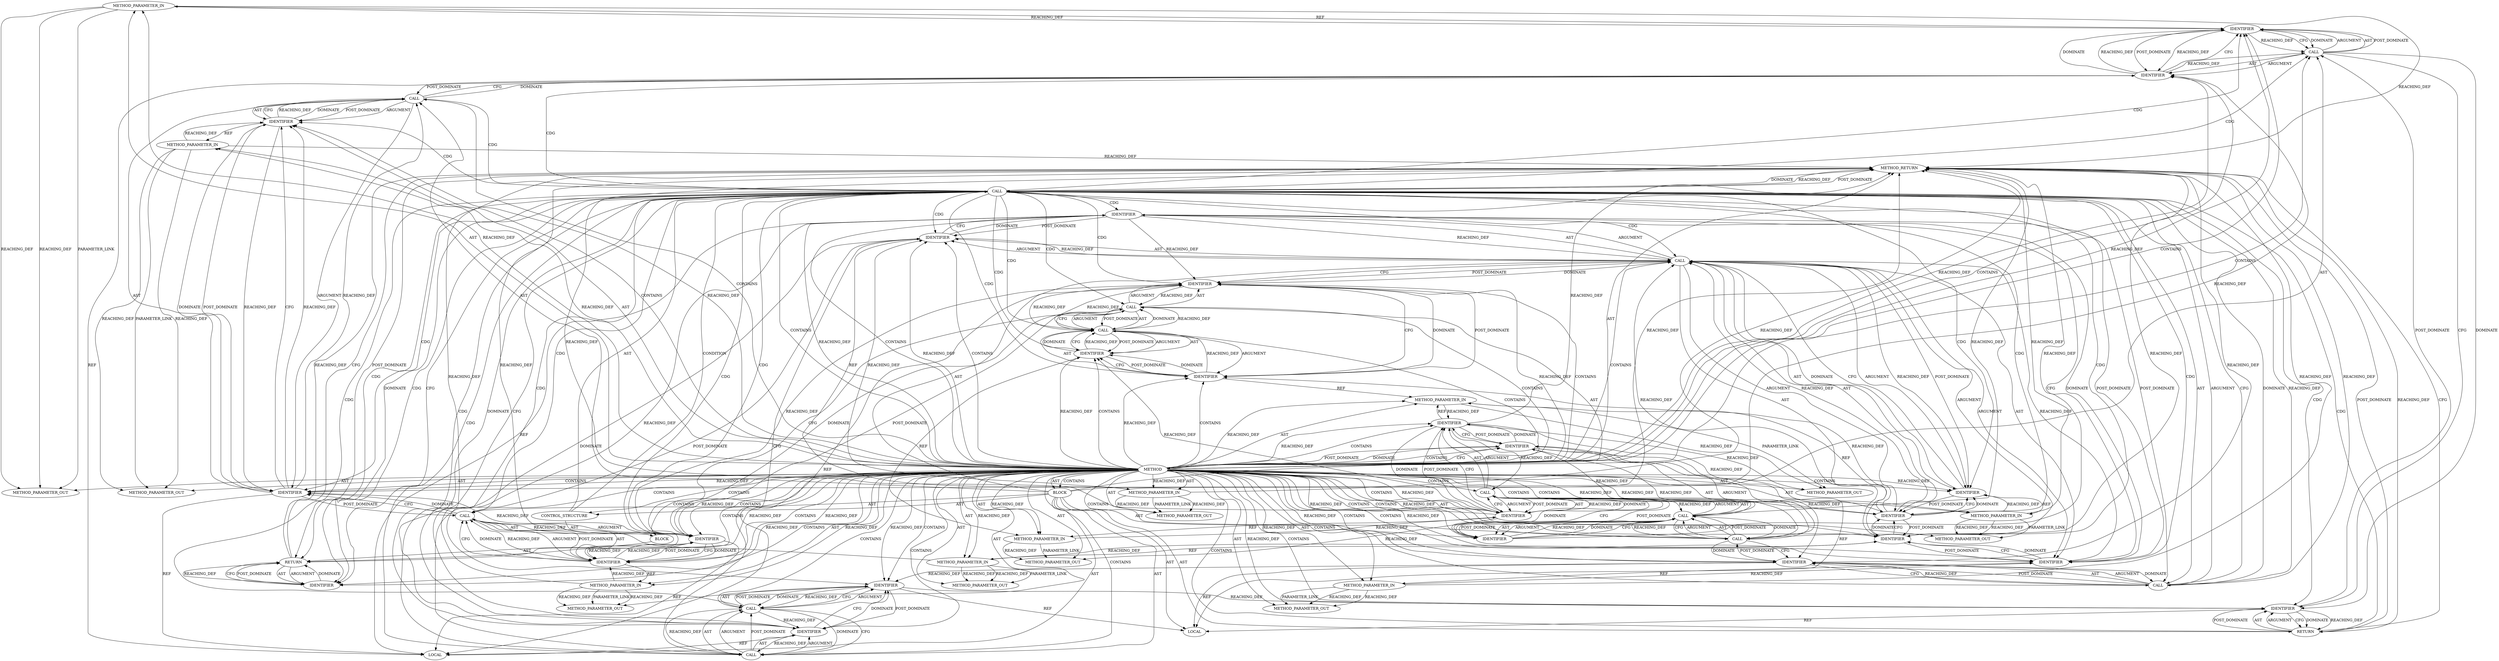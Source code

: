 digraph {
  124 [label=METHOD_PARAMETER_IN ORDER=9 CODE="int errcode" IS_VARIADIC=false COLUMN_NUMBER=38 LINE_NUMBER=99 TYPE_FULL_NAME="int" EVALUATION_STRATEGY="BY_VALUE" INDEX=9 NAME="errcode"]
  115 [label=METHOD COLUMN_NUMBER=1 LINE_NUMBER=97 COLUMN_NUMBER_END=1 IS_EXTERNAL=false SIGNATURE="struct sk_buff tipc_msg_create (uint,uint,uint,uint,u32,u32,u32,u32,int)" NAME="tipc_msg_create" AST_PARENT_TYPE="TYPE_DECL" AST_PARENT_FULL_NAME="file_code_old-97bf6f81-tipc_buf_append-145.c:<global>" ORDER=5 CODE="struct sk_buff *tipc_msg_create(uint user, uint type,
				uint hdr_sz, uint data_sz, u32 dnode,
				u32 onode, u32 dport, u32 oport, int errcode)
{
	struct tipc_msg *msg;
	struct sk_buff *buf;

	buf = tipc_buf_acquire(hdr_sz + data_sz, GFP_ATOMIC);
	if (unlikely(!buf))
		return NULL;

	msg = buf_msg(buf);
	tipc_msg_init(onode, msg, user, type, hdr_sz, dnode);
	msg_set_size(msg, hdr_sz + data_sz);
	msg_set_origport(msg, oport);
	msg_set_destport(msg, dport);
	msg_set_errcode(msg, errcode);
	return buf;
}" FULL_NAME="tipc_msg_create" LINE_NUMBER_END=115 FILENAME="file_code_old-97bf6f81-tipc_buf_append-145.c"]
  2722 [label=METHOD_PARAMETER_OUT ORDER=9 CODE="int errcode" IS_VARIADIC=false COLUMN_NUMBER=38 LINE_NUMBER=99 TYPE_FULL_NAME="int" EVALUATION_STRATEGY="BY_VALUE" INDEX=9 NAME="errcode"]
  2721 [label=METHOD_PARAMETER_OUT ORDER=8 CODE="u32 oport" IS_VARIADIC=false COLUMN_NUMBER=27 LINE_NUMBER=99 TYPE_FULL_NAME="u32" EVALUATION_STRATEGY="BY_VALUE" INDEX=8 NAME="oport"]
  2720 [label=METHOD_PARAMETER_OUT ORDER=7 CODE="u32 dport" IS_VARIADIC=false COLUMN_NUMBER=16 LINE_NUMBER=99 TYPE_FULL_NAME="u32" EVALUATION_STRATEGY="BY_VALUE" INDEX=7 NAME="dport"]
  136 [label=CALL ORDER=1 ARGUMENT_INDEX=-1 CODE="unlikely(!buf)" COLUMN_NUMBER=6 METHOD_FULL_NAME="unlikely" LINE_NUMBER=105 TYPE_FULL_NAME="<empty>" DISPATCH_TYPE="STATIC_DISPATCH" SIGNATURE="" NAME="unlikely"]
  129 [label=IDENTIFIER ORDER=1 ARGUMENT_INDEX=1 CODE="buf" COLUMN_NUMBER=2 LINE_NUMBER=104 TYPE_FULL_NAME="sk_buff*" NAME="buf"]
  138 [label=IDENTIFIER ORDER=1 ARGUMENT_INDEX=1 CODE="buf" COLUMN_NUMBER=16 LINE_NUMBER=105 TYPE_FULL_NAME="sk_buff*" NAME="buf"]
  148 [label=IDENTIFIER ORDER=2 ARGUMENT_INDEX=2 CODE="msg" COLUMN_NUMBER=23 LINE_NUMBER=109 TYPE_FULL_NAME="tipc_msg*" NAME="msg"]
  152 [label=IDENTIFIER ORDER=6 ARGUMENT_INDEX=6 CODE="dnode" COLUMN_NUMBER=48 LINE_NUMBER=109 TYPE_FULL_NAME="u32" NAME="dnode"]
  166 [label=IDENTIFIER ORDER=2 ARGUMENT_INDEX=2 CODE="errcode" COLUMN_NUMBER=23 LINE_NUMBER=113 TYPE_FULL_NAME="int" NAME="errcode"]
  130 [label=CALL ORDER=2 ARGUMENT_INDEX=2 CODE="tipc_buf_acquire(hdr_sz + data_sz, GFP_ATOMIC)" COLUMN_NUMBER=8 METHOD_FULL_NAME="tipc_buf_acquire" LINE_NUMBER=104 TYPE_FULL_NAME="<empty>" DISPATCH_TYPE="STATIC_DISPATCH" SIGNATURE="" NAME="tipc_buf_acquire"]
  158 [label=CALL ORDER=8 ARGUMENT_INDEX=-1 CODE="msg_set_origport(msg, oport)" COLUMN_NUMBER=2 METHOD_FULL_NAME="msg_set_origport" LINE_NUMBER=111 TYPE_FULL_NAME="<empty>" DISPATCH_TYPE="STATIC_DISPATCH" SIGNATURE="" NAME="msg_set_origport"]
  2719 [label=METHOD_PARAMETER_OUT ORDER=6 CODE="u32 onode" IS_VARIADIC=false COLUMN_NUMBER=5 LINE_NUMBER=99 TYPE_FULL_NAME="u32" EVALUATION_STRATEGY="BY_VALUE" INDEX=6 NAME="onode"]
  2718 [label=METHOD_PARAMETER_OUT ORDER=5 CODE="u32 dnode" IS_VARIADIC=false COLUMN_NUMBER=32 LINE_NUMBER=98 TYPE_FULL_NAME="u32" EVALUATION_STRATEGY="BY_VALUE" INDEX=5 NAME="dnode"]
  128 [label=CALL ORDER=3 ARGUMENT_INDEX=-1 CODE="buf = tipc_buf_acquire(hdr_sz + data_sz, GFP_ATOMIC)" COLUMN_NUMBER=2 METHOD_FULL_NAME="<operator>.assignment" LINE_NUMBER=104 TYPE_FULL_NAME="<empty>" DISPATCH_TYPE="STATIC_DISPATCH" SIGNATURE="" NAME="<operator>.assignment"]
  135 [label=CONTROL_STRUCTURE CONTROL_STRUCTURE_TYPE="IF" ORDER=4 PARSER_TYPE_NAME="CASTIfStatement" ARGUMENT_INDEX=-1 CODE="if (unlikely(!buf))" COLUMN_NUMBER=2 LINE_NUMBER=105]
  127 [label=LOCAL ORDER=2 CODE="struct sk_buff* buf" COLUMN_NUMBER=17 LINE_NUMBER=102 TYPE_FULL_NAME="sk_buff*" NAME="buf"]
  157 [label=IDENTIFIER ORDER=2 ARGUMENT_INDEX=2 CODE="data_sz" COLUMN_NUMBER=29 LINE_NUMBER=110 TYPE_FULL_NAME="uint" NAME="data_sz"]
  168 [label=IDENTIFIER ORDER=1 ARGUMENT_INDEX=-1 CODE="buf" COLUMN_NUMBER=9 LINE_NUMBER=114 TYPE_FULL_NAME="sk_buff*" NAME="buf"]
  126 [label=LOCAL ORDER=1 CODE="struct tipc_msg* msg" COLUMN_NUMBER=18 LINE_NUMBER=101 TYPE_FULL_NAME="tipc_msg*" NAME="msg"]
  169 [label=METHOD_RETURN ORDER=11 CODE="RET" COLUMN_NUMBER=1 LINE_NUMBER=97 TYPE_FULL_NAME="struct sk_buff" EVALUATION_STRATEGY="BY_VALUE"]
  140 [label=RETURN ORDER=1 ARGUMENT_INDEX=1 CODE="return NULL;" COLUMN_NUMBER=3 LINE_NUMBER=106]
  167 [label=RETURN ORDER=11 ARGUMENT_INDEX=-1 CODE="return buf;" COLUMN_NUMBER=2 LINE_NUMBER=114]
  151 [label=IDENTIFIER ORDER=5 ARGUMENT_INDEX=5 CODE="hdr_sz" COLUMN_NUMBER=40 LINE_NUMBER=109 TYPE_FULL_NAME="uint" NAME="hdr_sz"]
  153 [label=CALL ORDER=7 ARGUMENT_INDEX=-1 CODE="msg_set_size(msg, hdr_sz + data_sz)" COLUMN_NUMBER=2 METHOD_FULL_NAME="msg_set_size" LINE_NUMBER=110 TYPE_FULL_NAME="<empty>" DISPATCH_TYPE="STATIC_DISPATCH" SIGNATURE="" NAME="msg_set_size"]
  2717 [label=METHOD_PARAMETER_OUT ORDER=4 CODE="uint data_sz" IS_VARIADIC=false COLUMN_NUMBER=18 LINE_NUMBER=98 TYPE_FULL_NAME="uint" EVALUATION_STRATEGY="BY_VALUE" INDEX=4 NAME="data_sz"]
  156 [label=IDENTIFIER ORDER=1 ARGUMENT_INDEX=1 CODE="hdr_sz" COLUMN_NUMBER=20 LINE_NUMBER=110 TYPE_FULL_NAME="uint" NAME="hdr_sz"]
  123 [label=METHOD_PARAMETER_IN ORDER=8 CODE="u32 oport" IS_VARIADIC=false COLUMN_NUMBER=27 LINE_NUMBER=99 TYPE_FULL_NAME="u32" EVALUATION_STRATEGY="BY_VALUE" INDEX=8 NAME="oport"]
  119 [label=METHOD_PARAMETER_IN ORDER=4 CODE="uint data_sz" IS_VARIADIC=false COLUMN_NUMBER=18 LINE_NUMBER=98 TYPE_FULL_NAME="uint" EVALUATION_STRATEGY="BY_VALUE" INDEX=4 NAME="data_sz"]
  133 [label=IDENTIFIER ORDER=2 ARGUMENT_INDEX=2 CODE="data_sz" COLUMN_NUMBER=34 LINE_NUMBER=104 TYPE_FULL_NAME="uint" NAME="data_sz"]
  137 [label=CALL ORDER=1 ARGUMENT_INDEX=1 CODE="!buf" COLUMN_NUMBER=15 METHOD_FULL_NAME="<operator>.logicalNot" LINE_NUMBER=105 TYPE_FULL_NAME="<empty>" DISPATCH_TYPE="STATIC_DISPATCH" SIGNATURE="" NAME="<operator>.logicalNot"]
  2714 [label=METHOD_PARAMETER_OUT ORDER=1 CODE="uint user" IS_VARIADIC=false COLUMN_NUMBER=33 LINE_NUMBER=97 TYPE_FULL_NAME="uint" EVALUATION_STRATEGY="BY_VALUE" INDEX=1 NAME="user"]
  122 [label=METHOD_PARAMETER_IN ORDER=7 CODE="u32 dport" IS_VARIADIC=false COLUMN_NUMBER=16 LINE_NUMBER=99 TYPE_FULL_NAME="u32" EVALUATION_STRATEGY="BY_VALUE" INDEX=7 NAME="dport"]
  145 [label=IDENTIFIER ORDER=1 ARGUMENT_INDEX=1 CODE="buf" COLUMN_NUMBER=16 LINE_NUMBER=108 TYPE_FULL_NAME="sk_buff*" NAME="buf"]
  155 [label=CALL ORDER=2 ARGUMENT_INDEX=2 CODE="hdr_sz + data_sz" COLUMN_NUMBER=20 METHOD_FULL_NAME="<operator>.addition" LINE_NUMBER=110 TYPE_FULL_NAME="<empty>" DISPATCH_TYPE="STATIC_DISPATCH" SIGNATURE="" NAME="<operator>.addition"]
  142 [label=CALL ORDER=5 ARGUMENT_INDEX=-1 CODE="msg = buf_msg(buf)" COLUMN_NUMBER=2 METHOD_FULL_NAME="<operator>.assignment" LINE_NUMBER=108 TYPE_FULL_NAME="<empty>" DISPATCH_TYPE="STATIC_DISPATCH" SIGNATURE="" NAME="<operator>.assignment"]
  144 [label=CALL ORDER=2 ARGUMENT_INDEX=2 CODE="buf_msg(buf)" COLUMN_NUMBER=8 METHOD_FULL_NAME="buf_msg" LINE_NUMBER=108 TYPE_FULL_NAME="<empty>" DISPATCH_TYPE="STATIC_DISPATCH" SIGNATURE="" NAME="buf_msg"]
  125 [label=BLOCK ORDER=10 ARGUMENT_INDEX=-1 CODE="{
	struct tipc_msg *msg;
	struct sk_buff *buf;

	buf = tipc_buf_acquire(hdr_sz + data_sz, GFP_ATOMIC);
	if (unlikely(!buf))
		return NULL;

	msg = buf_msg(buf);
	tipc_msg_init(onode, msg, user, type, hdr_sz, dnode);
	msg_set_size(msg, hdr_sz + data_sz);
	msg_set_origport(msg, oport);
	msg_set_destport(msg, dport);
	msg_set_errcode(msg, errcode);
	return buf;
}" COLUMN_NUMBER=1 LINE_NUMBER=100 TYPE_FULL_NAME="void"]
  120 [label=METHOD_PARAMETER_IN ORDER=5 CODE="u32 dnode" IS_VARIADIC=false COLUMN_NUMBER=32 LINE_NUMBER=98 TYPE_FULL_NAME="u32" EVALUATION_STRATEGY="BY_VALUE" INDEX=5 NAME="dnode"]
  134 [label=IDENTIFIER ORDER=2 ARGUMENT_INDEX=2 CODE="GFP_ATOMIC" COLUMN_NUMBER=43 LINE_NUMBER=104 TYPE_FULL_NAME="ANY" NAME="GFP_ATOMIC"]
  163 [label=IDENTIFIER ORDER=2 ARGUMENT_INDEX=2 CODE="dport" COLUMN_NUMBER=24 LINE_NUMBER=112 TYPE_FULL_NAME="u32" NAME="dport"]
  121 [label=METHOD_PARAMETER_IN ORDER=6 CODE="u32 onode" IS_VARIADIC=false COLUMN_NUMBER=5 LINE_NUMBER=99 TYPE_FULL_NAME="u32" EVALUATION_STRATEGY="BY_VALUE" INDEX=6 NAME="onode"]
  147 [label=IDENTIFIER ORDER=1 ARGUMENT_INDEX=1 CODE="onode" COLUMN_NUMBER=16 LINE_NUMBER=109 TYPE_FULL_NAME="u32" NAME="onode"]
  117 [label=METHOD_PARAMETER_IN ORDER=2 CODE="uint type" IS_VARIADIC=false COLUMN_NUMBER=44 LINE_NUMBER=97 TYPE_FULL_NAME="uint" EVALUATION_STRATEGY="BY_VALUE" INDEX=2 NAME="type"]
  165 [label=IDENTIFIER ORDER=1 ARGUMENT_INDEX=1 CODE="msg" COLUMN_NUMBER=18 LINE_NUMBER=113 TYPE_FULL_NAME="tipc_msg*" NAME="msg"]
  150 [label=IDENTIFIER ORDER=4 ARGUMENT_INDEX=4 CODE="type" COLUMN_NUMBER=34 LINE_NUMBER=109 TYPE_FULL_NAME="uint" NAME="type"]
  139 [label=BLOCK ORDER=2 ARGUMENT_INDEX=-1 CODE="<empty>" COLUMN_NUMBER=3 LINE_NUMBER=106 TYPE_FULL_NAME="void"]
  132 [label=IDENTIFIER ORDER=1 ARGUMENT_INDEX=1 CODE="hdr_sz" COLUMN_NUMBER=25 LINE_NUMBER=104 TYPE_FULL_NAME="uint" NAME="hdr_sz"]
  146 [label=CALL ORDER=6 ARGUMENT_INDEX=-1 CODE="tipc_msg_init(onode, msg, user, type, hdr_sz, dnode)" COLUMN_NUMBER=2 METHOD_FULL_NAME="tipc_msg_init" LINE_NUMBER=109 TYPE_FULL_NAME="<empty>" DISPATCH_TYPE="STATIC_DISPATCH" SIGNATURE="" NAME="tipc_msg_init"]
  141 [label=IDENTIFIER ORDER=1 ARGUMENT_INDEX=-1 CODE="NULL" COLUMN_NUMBER=10 LINE_NUMBER=106 TYPE_FULL_NAME="ANY" NAME="NULL"]
  149 [label=IDENTIFIER ORDER=3 ARGUMENT_INDEX=3 CODE="user" COLUMN_NUMBER=28 LINE_NUMBER=109 TYPE_FULL_NAME="uint" NAME="user"]
  2715 [label=METHOD_PARAMETER_OUT ORDER=2 CODE="uint type" IS_VARIADIC=false COLUMN_NUMBER=44 LINE_NUMBER=97 TYPE_FULL_NAME="uint" EVALUATION_STRATEGY="BY_VALUE" INDEX=2 NAME="type"]
  116 [label=METHOD_PARAMETER_IN ORDER=1 CODE="uint user" IS_VARIADIC=false COLUMN_NUMBER=33 LINE_NUMBER=97 TYPE_FULL_NAME="uint" EVALUATION_STRATEGY="BY_VALUE" INDEX=1 NAME="user"]
  143 [label=IDENTIFIER ORDER=1 ARGUMENT_INDEX=1 CODE="msg" COLUMN_NUMBER=2 LINE_NUMBER=108 TYPE_FULL_NAME="tipc_msg*" NAME="msg"]
  159 [label=IDENTIFIER ORDER=1 ARGUMENT_INDEX=1 CODE="msg" COLUMN_NUMBER=19 LINE_NUMBER=111 TYPE_FULL_NAME="tipc_msg*" NAME="msg"]
  164 [label=CALL ORDER=10 ARGUMENT_INDEX=-1 CODE="msg_set_errcode(msg, errcode)" COLUMN_NUMBER=2 METHOD_FULL_NAME="msg_set_errcode" LINE_NUMBER=113 TYPE_FULL_NAME="<empty>" DISPATCH_TYPE="STATIC_DISPATCH" SIGNATURE="" NAME="msg_set_errcode"]
  2716 [label=METHOD_PARAMETER_OUT ORDER=3 CODE="uint hdr_sz" IS_VARIADIC=false COLUMN_NUMBER=5 LINE_NUMBER=98 TYPE_FULL_NAME="uint" EVALUATION_STRATEGY="BY_VALUE" INDEX=3 NAME="hdr_sz"]
  161 [label=CALL ORDER=9 ARGUMENT_INDEX=-1 CODE="msg_set_destport(msg, dport)" COLUMN_NUMBER=2 METHOD_FULL_NAME="msg_set_destport" LINE_NUMBER=112 TYPE_FULL_NAME="<empty>" DISPATCH_TYPE="STATIC_DISPATCH" SIGNATURE="" NAME="msg_set_destport"]
  118 [label=METHOD_PARAMETER_IN ORDER=3 CODE="uint hdr_sz" IS_VARIADIC=false COLUMN_NUMBER=5 LINE_NUMBER=98 TYPE_FULL_NAME="uint" EVALUATION_STRATEGY="BY_VALUE" INDEX=3 NAME="hdr_sz"]
  160 [label=IDENTIFIER ORDER=2 ARGUMENT_INDEX=2 CODE="oport" COLUMN_NUMBER=24 LINE_NUMBER=111 TYPE_FULL_NAME="u32" NAME="oport"]
  154 [label=IDENTIFIER ORDER=1 ARGUMENT_INDEX=1 CODE="msg" COLUMN_NUMBER=15 LINE_NUMBER=110 TYPE_FULL_NAME="tipc_msg*" NAME="msg"]
  131 [label=CALL ORDER=1 ARGUMENT_INDEX=1 CODE="hdr_sz + data_sz" COLUMN_NUMBER=25 METHOD_FULL_NAME="<operator>.addition" LINE_NUMBER=104 TYPE_FULL_NAME="<empty>" DISPATCH_TYPE="STATIC_DISPATCH" SIGNATURE="" NAME="<operator>.addition"]
  162 [label=IDENTIFIER ORDER=1 ARGUMENT_INDEX=1 CODE="msg" COLUMN_NUMBER=19 LINE_NUMBER=112 TYPE_FULL_NAME="tipc_msg*" NAME="msg"]
  163 -> 161 [label=CFG ]
  151 -> 150 [label=POST_DOMINATE ]
  163 -> 162 [label=POST_DOMINATE ]
  115 -> 159 [label=REACHING_DEF VARIABLE=""]
  160 -> 158 [label=CFG ]
  115 -> 152 [label=REACHING_DEF VARIABLE=""]
  136 -> 150 [label=CDG ]
  146 -> 152 [label=POST_DOMINATE ]
  130 -> 131 [label=ARGUMENT ]
  132 -> 2716 [label=REACHING_DEF VARIABLE="hdr_sz"]
  137 -> 138 [label=POST_DOMINATE ]
  166 -> 164 [label=REACHING_DEF VARIABLE="errcode"]
  115 -> 147 [label=REACHING_DEF VARIABLE=""]
  136 -> 164 [label=CDG ]
  115 -> 117 [label=REACHING_DEF VARIABLE=""]
  133 -> 119 [label=REF ]
  155 -> 153 [label=DOMINATE ]
  115 -> 132 [label=REACHING_DEF VARIABLE=""]
  148 -> 147 [label=POST_DOMINATE ]
  159 -> 158 [label=REACHING_DEF VARIABLE="msg"]
  162 -> 161 [label=REACHING_DEF VARIABLE="msg"]
  144 -> 145 [label=ARGUMENT ]
  144 -> 145 [label=AST ]
  115 -> 148 [label=REACHING_DEF VARIABLE=""]
  115 -> 2720 [label=AST ]
  136 -> 151 [label=CDG ]
  115 -> 2717 [label=AST ]
  136 -> 141 [label=DOMINATE ]
  146 -> 149 [label=ARGUMENT ]
  128 -> 129 [label=AST ]
  166 -> 124 [label=REF ]
  158 -> 162 [label=CFG ]
  115 -> 166 [label=REACHING_DEF VARIABLE=""]
  136 -> 155 [label=CDG ]
  130 -> 129 [label=REACHING_DEF VARIABLE="tipc_buf_acquire(hdr_sz + data_sz, GFP_ATOMIC)"]
  115 -> 120 [label=REACHING_DEF VARIABLE=""]
  139 -> 140 [label=AST ]
  155 -> 156 [label=AST ]
  136 -> 162 [label=CDG ]
  158 -> 160 [label=ARGUMENT ]
  164 -> 165 [label=AST ]
  140 -> 141 [label=POST_DOMINATE ]
  161 -> 162 [label=ARGUMENT ]
  144 -> 142 [label=DOMINATE ]
  144 -> 145 [label=POST_DOMINATE ]
  115 -> 118 [label=REACHING_DEF VARIABLE=""]
  150 -> 117 [label=REF ]
  146 -> 147 [label=AST ]
  115 -> 2721 [label=AST ]
  160 -> 158 [label=DOMINATE ]
  136 -> 145 [label=CDG ]
  159 -> 126 [label=REF ]
  154 -> 156 [label=DOMINATE ]
  159 -> 162 [label=REACHING_DEF VARIABLE="msg"]
  141 -> 140 [label=DOMINATE ]
  118 -> 2716 [label=PARAMETER_LINK ]
  115 -> 148 [label=CONTAINS ]
  115 -> 155 [label=CONTAINS ]
  115 -> 163 [label=CONTAINS ]
  132 -> 131 [label=REACHING_DEF VARIABLE="hdr_sz"]
  143 -> 145 [label=CFG ]
  145 -> 144 [label=DOMINATE ]
  155 -> 153 [label=REACHING_DEF VARIABLE="hdr_sz + data_sz"]
  144 -> 143 [label=REACHING_DEF VARIABLE="buf_msg(buf)"]
  152 -> 146 [label=REACHING_DEF VARIABLE="dnode"]
  121 -> 147 [label=REACHING_DEF VARIABLE="onode"]
  128 -> 138 [label=CFG ]
  165 -> 164 [label=REACHING_DEF VARIABLE="msg"]
  129 -> 132 [label=DOMINATE ]
  134 -> 131 [label=POST_DOMINATE ]
  115 -> 163 [label=REACHING_DEF VARIABLE=""]
  149 -> 146 [label=REACHING_DEF VARIABLE="user"]
  136 -> 163 [label=CDG ]
  146 -> 150 [label=AST ]
  160 -> 159 [label=REACHING_DEF VARIABLE="oport"]
  154 -> 156 [label=CFG ]
  115 -> 151 [label=CONTAINS ]
  136 -> 140 [label=CDG ]
  163 -> 122 [label=REF ]
  123 -> 169 [label=REACHING_DEF VARIABLE="oport"]
  115 -> 141 [label=REACHING_DEF VARIABLE=""]
  120 -> 2718 [label=PARAMETER_LINK ]
  130 -> 131 [label=AST ]
  115 -> 158 [label=CONTAINS ]
  136 -> 146 [label=CDG ]
  121 -> 2719 [label=REACHING_DEF VARIABLE="onode"]
  121 -> 2719 [label=REACHING_DEF VARIABLE="onode"]
  120 -> 169 [label=REACHING_DEF VARIABLE="dnode"]
  115 -> 120 [label=AST ]
  149 -> 150 [label=CFG ]
  115 -> 135 [label=CONTAINS ]
  117 -> 169 [label=REACHING_DEF VARIABLE="type"]
  154 -> 146 [label=POST_DOMINATE ]
  165 -> 126 [label=REF ]
  115 -> 168 [label=CONTAINS ]
  164 -> 166 [label=ARGUMENT ]
  138 -> 145 [label=REACHING_DEF VARIABLE="buf"]
  115 -> 129 [label=DOMINATE ]
  115 -> 141 [label=CONTAINS ]
  164 -> 165 [label=ARGUMENT ]
  117 -> 150 [label=REACHING_DEF VARIABLE="type"]
  116 -> 169 [label=REACHING_DEF VARIABLE="user"]
  115 -> 124 [label=AST ]
  149 -> 150 [label=DOMINATE ]
  136 -> 167 [label=CDG ]
  165 -> 166 [label=CFG ]
  115 -> 136 [label=CONTAINS ]
  115 -> 152 [label=CONTAINS ]
  137 -> 138 [label=AST ]
  133 -> 169 [label=REACHING_DEF VARIABLE="data_sz"]
  153 -> 154 [label=AST ]
  146 -> 154 [label=DOMINATE ]
  167 -> 168 [label=POST_DOMINATE ]
  136 -> 152 [label=CDG ]
  115 -> 157 [label=CONTAINS ]
  115 -> 154 [label=REACHING_DEF VARIABLE=""]
  132 -> 169 [label=REACHING_DEF VARIABLE="hdr_sz"]
  115 -> 2714 [label=AST ]
  130 -> 134 [label=POST_DOMINATE ]
  168 -> 167 [label=CFG ]
  130 -> 134 [label=AST ]
  142 -> 147 [label=DOMINATE ]
  115 -> 129 [label=CONTAINS ]
  136 -> 148 [label=CDG ]
  115 -> 128 [label=CONTAINS ]
  129 -> 132 [label=CFG ]
  163 -> 162 [label=REACHING_DEF VARIABLE="dport"]
  159 -> 160 [label=CFG ]
  136 -> 165 [label=CDG ]
  148 -> 149 [label=CFG ]
  132 -> 133 [label=CFG ]
  137 -> 138 [label=ARGUMENT ]
  160 -> 159 [label=POST_DOMINATE ]
  138 -> 137 [label=DOMINATE ]
  115 -> 130 [label=CONTAINS ]
  115 -> 151 [label=REACHING_DEF VARIABLE=""]
  146 -> 151 [label=AST ]
  124 -> 2722 [label=REACHING_DEF VARIABLE="errcode"]
  124 -> 2722 [label=REACHING_DEF VARIABLE="errcode"]
  156 -> 157 [label=DOMINATE ]
  121 -> 2719 [label=PARAMETER_LINK ]
  147 -> 148 [label=CFG ]
  132 -> 118 [label=REF ]
  169 -> 136 [label=POST_DOMINATE ]
  115 -> 131 [label=CONTAINS ]
  128 -> 130 [label=ARGUMENT ]
  162 -> 163 [label=CFG ]
  137 -> 169 [label=REACHING_DEF VARIABLE="!buf"]
  115 -> 2719 [label=AST ]
  148 -> 126 [label=REF ]
  119 -> 2717 [label=REACHING_DEF VARIABLE="data_sz"]
  150 -> 149 [label=POST_DOMINATE ]
  136 -> 159 [label=CDG ]
  115 -> 133 [label=CONTAINS ]
  138 -> 137 [label=CFG ]
  115 -> 145 [label=REACHING_DEF VARIABLE=""]
  136 -> 141 [label=CDG ]
  115 -> 160 [label=CONTAINS ]
  123 -> 2721 [label=PARAMETER_LINK ]
  166 -> 165 [label=POST_DOMINATE ]
  134 -> 130 [label=REACHING_DEF VARIABLE="GFP_ATOMIC"]
  115 -> 161 [label=CONTAINS ]
  115 -> 150 [label=CONTAINS ]
  158 -> 159 [label=ARGUMENT ]
  136 -> 157 [label=CDG ]
  122 -> 163 [label=REACHING_DEF VARIABLE="dport"]
  128 -> 138 [label=DOMINATE ]
  115 -> 145 [label=CONTAINS ]
  167 -> 169 [label=REACHING_DEF VARIABLE="<RET>"]
  155 -> 157 [label=AST ]
  125 -> 126 [label=AST ]
  115 -> 153 [label=CONTAINS ]
  136 -> 169 [label=DOMINATE ]
  115 -> 122 [label=REACHING_DEF VARIABLE=""]
  147 -> 121 [label=REF ]
  142 -> 147 [label=CFG ]
  123 -> 160 [label=REACHING_DEF VARIABLE="oport"]
  154 -> 159 [label=REACHING_DEF VARIABLE="msg"]
  125 -> 161 [label=AST ]
  115 -> 129 [label=CFG ]
  125 -> 127 [label=AST ]
  142 -> 144 [label=AST ]
  141 -> 140 [label=REACHING_DEF VARIABLE="NULL"]
  138 -> 169 [label=REACHING_DEF VARIABLE="buf"]
  115 -> 149 [label=CONTAINS ]
  155 -> 157 [label=POST_DOMINATE ]
  162 -> 163 [label=REACHING_DEF VARIABLE="msg"]
  115 -> 149 [label=REACHING_DEF VARIABLE=""]
  163 -> 161 [label=REACHING_DEF VARIABLE="dport"]
  137 -> 136 [label=REACHING_DEF VARIABLE="!buf"]
  115 -> 140 [label=CONTAINS ]
  161 -> 165 [label=CFG ]
  125 -> 142 [label=AST ]
  115 -> 2715 [label=AST ]
  132 -> 151 [label=REACHING_DEF VARIABLE="hdr_sz"]
  168 -> 164 [label=POST_DOMINATE ]
  115 -> 156 [label=REACHING_DEF VARIABLE=""]
  144 -> 142 [label=CFG ]
  115 -> 166 [label=CONTAINS ]
  154 -> 126 [label=REF ]
  117 -> 2715 [label=REACHING_DEF VARIABLE="type"]
  117 -> 2715 [label=REACHING_DEF VARIABLE="type"]
  136 -> 143 [label=DOMINATE ]
  128 -> 130 [label=AST ]
  135 -> 136 [label=AST ]
  124 -> 169 [label=REACHING_DEF VARIABLE="errcode"]
  115 -> 146 [label=CONTAINS ]
  115 -> 164 [label=CONTAINS ]
  115 -> 156 [label=CONTAINS ]
  115 -> 169 [label=AST ]
  148 -> 146 [label=REACHING_DEF VARIABLE="msg"]
  156 -> 155 [label=REACHING_DEF VARIABLE="hdr_sz"]
  136 -> 144 [label=CDG ]
  146 -> 150 [label=ARGUMENT ]
  167 -> 168 [label=AST ]
  124 -> 166 [label=REACHING_DEF VARIABLE="errcode"]
  154 -> 153 [label=REACHING_DEF VARIABLE="msg"]
  151 -> 146 [label=REACHING_DEF VARIABLE="hdr_sz"]
  115 -> 123 [label=AST ]
  148 -> 154 [label=REACHING_DEF VARIABLE="msg"]
  131 -> 133 [label=ARGUMENT ]
  131 -> 134 [label=CFG ]
  115 -> 138 [label=CONTAINS ]
  115 -> 140 [label=REACHING_DEF VARIABLE=""]
  155 -> 153 [label=CFG ]
  138 -> 127 [label=REF ]
  118 -> 132 [label=REACHING_DEF VARIABLE="hdr_sz"]
  152 -> 151 [label=POST_DOMINATE ]
  132 -> 133 [label=DOMINATE ]
  157 -> 155 [label=DOMINATE ]
  136 -> 166 [label=CDG ]
  130 -> 128 [label=DOMINATE ]
  115 -> 144 [label=CONTAINS ]
  153 -> 159 [label=CFG ]
  166 -> 164 [label=CFG ]
  157 -> 155 [label=CFG ]
  115 -> 138 [label=REACHING_DEF VARIABLE=""]
  143 -> 145 [label=DOMINATE ]
  131 -> 132 [label=AST ]
  136 -> 137 [label=POST_DOMINATE ]
  136 -> 161 [label=CDG ]
  115 -> 165 [label=REACHING_DEF VARIABLE=""]
  115 -> 162 [label=REACHING_DEF VARIABLE=""]
  140 -> 141 [label=AST ]
  136 -> 137 [label=AST ]
  164 -> 166 [label=AST ]
  115 -> 134 [label=REACHING_DEF VARIABLE=""]
  115 -> 116 [label=REACHING_DEF VARIABLE=""]
  146 -> 152 [label=AST ]
  119 -> 2717 [label=PARAMETER_LINK ]
  115 -> 154 [label=CONTAINS ]
  133 -> 131 [label=REACHING_DEF VARIABLE="data_sz"]
  162 -> 165 [label=REACHING_DEF VARIABLE="msg"]
  159 -> 160 [label=DOMINATE ]
  115 -> 150 [label=REACHING_DEF VARIABLE=""]
  115 -> 162 [label=CONTAINS ]
  143 -> 142 [label=REACHING_DEF VARIABLE="msg"]
  160 -> 158 [label=REACHING_DEF VARIABLE="oport"]
  151 -> 118 [label=REF ]
  136 -> 141 [label=CFG ]
  125 -> 158 [label=AST ]
  115 -> 168 [label=REACHING_DEF VARIABLE=""]
  143 -> 126 [label=REF ]
  145 -> 144 [label=REACHING_DEF VARIABLE="buf"]
  115 -> 125 [label=CONTAINS ]
  167 -> 169 [label=CFG ]
  136 -> 147 [label=CDG ]
  142 -> 143 [label=ARGUMENT ]
  125 -> 128 [label=AST ]
  149 -> 148 [label=POST_DOMINATE ]
  116 -> 149 [label=REACHING_DEF VARIABLE="user"]
  129 -> 115 [label=POST_DOMINATE ]
  115 -> 116 [label=AST ]
  129 -> 127 [label=REF ]
  164 -> 168 [label=DOMINATE ]
  145 -> 168 [label=REACHING_DEF VARIABLE="buf"]
  157 -> 155 [label=REACHING_DEF VARIABLE="data_sz"]
  148 -> 149 [label=DOMINATE ]
  136 -> 160 [label=CDG ]
  146 -> 147 [label=ARGUMENT ]
  115 -> 122 [label=AST ]
  150 -> 151 [label=DOMINATE ]
  145 -> 127 [label=REF ]
  169 -> 140 [label=POST_DOMINATE ]
  117 -> 2715 [label=PARAMETER_LINK ]
  133 -> 2717 [label=REACHING_DEF VARIABLE="data_sz"]
  131 -> 134 [label=DOMINATE ]
  158 -> 159 [label=AST ]
  147 -> 142 [label=POST_DOMINATE ]
  146 -> 154 [label=CFG ]
  121 -> 169 [label=REACHING_DEF VARIABLE="onode"]
  115 -> 157 [label=REACHING_DEF VARIABLE=""]
  115 -> 167 [label=CONTAINS ]
  130 -> 169 [label=REACHING_DEF VARIABLE="tipc_buf_acquire(hdr_sz + data_sz, GFP_ATOMIC)"]
  158 -> 162 [label=DOMINATE ]
  142 -> 144 [label=ARGUMENT ]
  164 -> 166 [label=POST_DOMINATE ]
  160 -> 123 [label=REF ]
  136 -> 154 [label=CDG ]
  158 -> 160 [label=POST_DOMINATE ]
  164 -> 168 [label=CFG ]
  155 -> 157 [label=ARGUMENT ]
  120 -> 152 [label=REACHING_DEF VARIABLE="dnode"]
  166 -> 165 [label=REACHING_DEF VARIABLE="errcode"]
  115 -> 142 [label=CONTAINS ]
  115 -> 125 [label=AST ]
  156 -> 154 [label=POST_DOMINATE ]
  161 -> 162 [label=AST ]
  136 -> 169 [label=REACHING_DEF VARIABLE="unlikely(!buf)"]
  133 -> 131 [label=DOMINATE ]
  153 -> 155 [label=ARGUMENT ]
  134 -> 130 [label=DOMINATE ]
  134 -> 130 [label=CFG ]
  125 -> 164 [label=AST ]
  142 -> 144 [label=POST_DOMINATE ]
  168 -> 167 [label=DOMINATE ]
  165 -> 166 [label=DOMINATE ]
  136 -> 156 [label=CDG ]
  150 -> 151 [label=CFG ]
  149 -> 116 [label=REF ]
  115 -> 119 [label=AST ]
  129 -> 128 [label=REACHING_DEF VARIABLE="buf"]
  169 -> 167 [label=POST_DOMINATE ]
  143 -> 148 [label=REACHING_DEF VARIABLE="msg"]
  142 -> 143 [label=AST ]
  115 -> 118 [label=AST ]
  168 -> 127 [label=REF ]
  153 -> 154 [label=ARGUMENT ]
  156 -> 118 [label=REF ]
  133 -> 131 [label=CFG ]
  136 -> 142 [label=CDG ]
  130 -> 128 [label=REACHING_DEF VARIABLE="tipc_buf_acquire(hdr_sz + data_sz, GFP_ATOMIC)"]
  129 -> 138 [label=REACHING_DEF VARIABLE="buf"]
  152 -> 120 [label=REF ]
  157 -> 156 [label=POST_DOMINATE ]
  122 -> 2720 [label=PARAMETER_LINK ]
  125 -> 146 [label=AST ]
  140 -> 169 [label=CFG ]
  125 -> 135 [label=AST ]
  115 -> 119 [label=REACHING_DEF VARIABLE=""]
  162 -> 163 [label=DOMINATE ]
  156 -> 157 [label=CFG ]
  166 -> 164 [label=DOMINATE ]
  146 -> 148 [label=AST ]
  120 -> 2718 [label=REACHING_DEF VARIABLE="dnode"]
  120 -> 2718 [label=REACHING_DEF VARIABLE="dnode"]
  125 -> 153 [label=AST ]
  151 -> 156 [label=REACHING_DEF VARIABLE="hdr_sz"]
  116 -> 2714 [label=REACHING_DEF VARIABLE="user"]
  116 -> 2714 [label=REACHING_DEF VARIABLE="user"]
  137 -> 136 [label=CFG ]
  115 -> 2718 [label=AST ]
  135 -> 136 [label=CONDITION ]
  125 -> 167 [label=AST ]
  151 -> 152 [label=CFG ]
  137 -> 136 [label=DOMINATE ]
  163 -> 161 [label=DOMINATE ]
  154 -> 155 [label=REACHING_DEF VARIABLE="msg"]
  159 -> 160 [label=REACHING_DEF VARIABLE="msg"]
  115 -> 134 [label=CONTAINS ]
  141 -> 140 [label=CFG ]
  123 -> 2721 [label=REACHING_DEF VARIABLE="oport"]
  123 -> 2721 [label=REACHING_DEF VARIABLE="oport"]
  145 -> 144 [label=CFG ]
  115 -> 124 [label=REACHING_DEF VARIABLE=""]
  146 -> 151 [label=ARGUMENT ]
  165 -> 161 [label=POST_DOMINATE ]
  115 -> 147 [label=CONTAINS ]
  115 -> 139 [label=CONTAINS ]
  115 -> 143 [label=CONTAINS ]
  151 -> 152 [label=DOMINATE ]
  146 -> 152 [label=ARGUMENT ]
  146 -> 149 [label=AST ]
  136 -> 153 [label=CDG ]
  118 -> 2716 [label=REACHING_DEF VARIABLE="hdr_sz"]
  138 -> 137 [label=REACHING_DEF VARIABLE="buf"]
  157 -> 119 [label=REF ]
  130 -> 134 [label=ARGUMENT ]
  131 -> 130 [label=REACHING_DEF VARIABLE="hdr_sz + data_sz"]
  159 -> 153 [label=POST_DOMINATE ]
  152 -> 146 [label=DOMINATE ]
  132 -> 129 [label=POST_DOMINATE ]
  115 -> 160 [label=REACHING_DEF VARIABLE=""]
  147 -> 146 [label=REACHING_DEF VARIABLE="onode"]
  115 -> 117 [label=AST ]
  167 -> 168 [label=ARGUMENT ]
  136 -> 149 [label=CDG ]
  153 -> 159 [label=DOMINATE ]
  115 -> 2716 [label=AST ]
  136 -> 168 [label=CDG ]
  144 -> 142 [label=REACHING_DEF VARIABLE="buf_msg(buf)"]
  115 -> 132 [label=CONTAINS ]
  133 -> 132 [label=POST_DOMINATE ]
  168 -> 167 [label=REACHING_DEF VARIABLE="buf"]
  115 -> 123 [label=REACHING_DEF VARIABLE=""]
  115 -> 121 [label=REACHING_DEF VARIABLE=""]
  158 -> 160 [label=AST ]
  115 -> 137 [label=CONTAINS ]
  115 -> 2722 [label=AST ]
  122 -> 169 [label=REACHING_DEF VARIABLE="dport"]
  134 -> 169 [label=REACHING_DEF VARIABLE="GFP_ATOMIC"]
  131 -> 132 [label=ARGUMENT ]
  146 -> 148 [label=ARGUMENT ]
  133 -> 157 [label=REACHING_DEF VARIABLE="data_sz"]
  165 -> 166 [label=REACHING_DEF VARIABLE="msg"]
  152 -> 146 [label=CFG ]
  131 -> 133 [label=AST ]
  147 -> 148 [label=DOMINATE ]
  128 -> 130 [label=POST_DOMINATE ]
  115 -> 159 [label=CONTAINS ]
  150 -> 146 [label=REACHING_DEF VARIABLE="type"]
  131 -> 133 [label=POST_DOMINATE ]
  136 -> 158 [label=CDG ]
  124 -> 2722 [label=PARAMETER_LINK ]
  153 -> 155 [label=POST_DOMINATE ]
  161 -> 163 [label=POST_DOMINATE ]
  135 -> 139 [label=AST ]
  138 -> 128 [label=POST_DOMINATE ]
  131 -> 169 [label=REACHING_DEF VARIABLE="hdr_sz + data_sz"]
  155 -> 156 [label=ARGUMENT ]
  145 -> 143 [label=POST_DOMINATE ]
  136 -> 143 [label=CFG ]
  140 -> 169 [label=REACHING_DEF VARIABLE="<RET>"]
  122 -> 2720 [label=REACHING_DEF VARIABLE="dport"]
  122 -> 2720 [label=REACHING_DEF VARIABLE="dport"]
  116 -> 2714 [label=PARAMETER_LINK ]
  161 -> 163 [label=ARGUMENT ]
  119 -> 133 [label=REACHING_DEF VARIABLE="data_sz"]
  153 -> 155 [label=AST ]
  130 -> 128 [label=CFG ]
  128 -> 169 [label=REACHING_DEF VARIABLE="buf = tipc_buf_acquire(hdr_sz + data_sz, GFP_ATOMIC)"]
  161 -> 163 [label=AST ]
  136 -> 143 [label=CDG ]
  115 -> 133 [label=REACHING_DEF VARIABLE=""]
  155 -> 154 [label=REACHING_DEF VARIABLE="hdr_sz + data_sz"]
  162 -> 126 [label=REF ]
  115 -> 121 [label=AST ]
  161 -> 165 [label=DOMINATE ]
  162 -> 158 [label=POST_DOMINATE ]
  115 -> 165 [label=CONTAINS ]
  140 -> 141 [label=ARGUMENT ]
  136 -> 137 [label=ARGUMENT ]
  128 -> 129 [label=ARGUMENT ]
}
